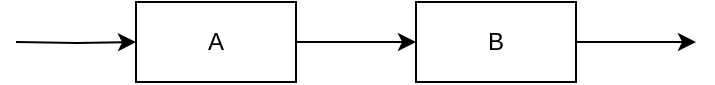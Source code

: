 <mxfile version="13.10.4" type="google"><diagram id="C5RBs43oDa-KdzZeNtuy" name="Page-1"><mxGraphModel dx="1038" dy="568" grid="1" gridSize="10" guides="1" tooltips="1" connect="1" arrows="1" fold="1" page="1" pageScale="1" pageWidth="827" pageHeight="1169" math="0" shadow="0"><root><mxCell id="WIyWlLk6GJQsqaUBKTNV-0"/><mxCell id="WIyWlLk6GJQsqaUBKTNV-1" parent="WIyWlLk6GJQsqaUBKTNV-0"/><mxCell id="P_mFqomItcdNkAtVkbkz-1" style="edgeStyle=orthogonalEdgeStyle;rounded=0;orthogonalLoop=1;jettySize=auto;html=1;exitX=0;exitY=0.5;exitDx=0;exitDy=0;entryX=0;entryY=0.5;entryDx=0;entryDy=0;" parent="WIyWlLk6GJQsqaUBKTNV-1" target="P_mFqomItcdNkAtVkbkz-0" edge="1"><mxGeometry relative="1" as="geometry"><mxPoint x="244" y="110" as="sourcePoint"/></mxGeometry></mxCell><mxCell id="P_mFqomItcdNkAtVkbkz-2" style="edgeStyle=orthogonalEdgeStyle;rounded=0;orthogonalLoop=1;jettySize=auto;html=1;exitX=1;exitY=0.5;exitDx=0;exitDy=0;entryX=0;entryY=0.5;entryDx=0;entryDy=0;" parent="WIyWlLk6GJQsqaUBKTNV-1" source="P_mFqomItcdNkAtVkbkz-0" edge="1" target="hvnZPf3aop7xBTmn4u47-1"><mxGeometry relative="1" as="geometry"><mxPoint x="444" y="110" as="targetPoint"/></mxGeometry></mxCell><mxCell id="P_mFqomItcdNkAtVkbkz-0" value="A" style="rounded=0;whiteSpace=wrap;html=1;" parent="WIyWlLk6GJQsqaUBKTNV-1" vertex="1"><mxGeometry x="304" y="90" width="80" height="40" as="geometry"/></mxCell><mxCell id="hvnZPf3aop7xBTmn4u47-1" value="B" style="rounded=0;whiteSpace=wrap;html=1;" vertex="1" parent="WIyWlLk6GJQsqaUBKTNV-1"><mxGeometry x="444" y="90" width="80" height="40" as="geometry"/></mxCell><mxCell id="hvnZPf3aop7xBTmn4u47-2" style="edgeStyle=orthogonalEdgeStyle;rounded=0;orthogonalLoop=1;jettySize=auto;html=1;exitX=1;exitY=0.5;exitDx=0;exitDy=0;" edge="1" source="hvnZPf3aop7xBTmn4u47-1" parent="WIyWlLk6GJQsqaUBKTNV-1"><mxGeometry relative="1" as="geometry"><mxPoint x="584" y="110" as="targetPoint"/></mxGeometry></mxCell></root></mxGraphModel></diagram></mxfile>